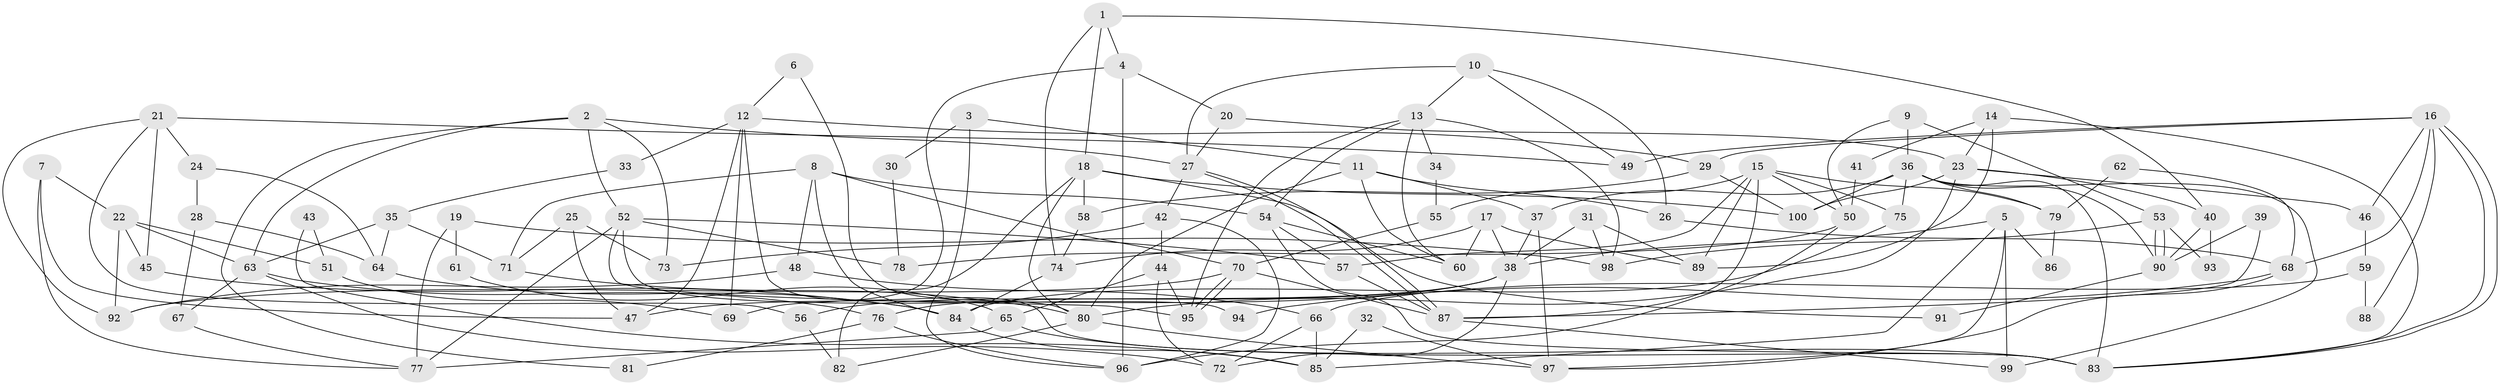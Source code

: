 // Generated by graph-tools (version 1.1) at 2025/11/02/21/25 10:11:14]
// undirected, 100 vertices, 200 edges
graph export_dot {
graph [start="1"]
  node [color=gray90,style=filled];
  1;
  2;
  3;
  4;
  5;
  6;
  7;
  8;
  9;
  10;
  11;
  12;
  13;
  14;
  15;
  16;
  17;
  18;
  19;
  20;
  21;
  22;
  23;
  24;
  25;
  26;
  27;
  28;
  29;
  30;
  31;
  32;
  33;
  34;
  35;
  36;
  37;
  38;
  39;
  40;
  41;
  42;
  43;
  44;
  45;
  46;
  47;
  48;
  49;
  50;
  51;
  52;
  53;
  54;
  55;
  56;
  57;
  58;
  59;
  60;
  61;
  62;
  63;
  64;
  65;
  66;
  67;
  68;
  69;
  70;
  71;
  72;
  73;
  74;
  75;
  76;
  77;
  78;
  79;
  80;
  81;
  82;
  83;
  84;
  85;
  86;
  87;
  88;
  89;
  90;
  91;
  92;
  93;
  94;
  95;
  96;
  97;
  98;
  99;
  100;
  1 -- 18;
  1 -- 4;
  1 -- 40;
  1 -- 74;
  2 -- 63;
  2 -- 52;
  2 -- 27;
  2 -- 73;
  2 -- 81;
  3 -- 96;
  3 -- 11;
  3 -- 30;
  4 -- 20;
  4 -- 96;
  4 -- 69;
  5 -- 38;
  5 -- 85;
  5 -- 86;
  5 -- 97;
  5 -- 99;
  6 -- 80;
  6 -- 12;
  7 -- 47;
  7 -- 77;
  7 -- 22;
  8 -- 70;
  8 -- 84;
  8 -- 48;
  8 -- 54;
  8 -- 71;
  9 -- 36;
  9 -- 50;
  9 -- 53;
  10 -- 27;
  10 -- 13;
  10 -- 26;
  10 -- 49;
  11 -- 80;
  11 -- 37;
  11 -- 26;
  11 -- 60;
  12 -- 29;
  12 -- 83;
  12 -- 33;
  12 -- 47;
  12 -- 69;
  13 -- 60;
  13 -- 98;
  13 -- 34;
  13 -- 54;
  13 -- 95;
  14 -- 83;
  14 -- 23;
  14 -- 41;
  14 -- 89;
  15 -- 87;
  15 -- 57;
  15 -- 50;
  15 -- 55;
  15 -- 75;
  15 -- 79;
  15 -- 89;
  16 -- 68;
  16 -- 83;
  16 -- 83;
  16 -- 29;
  16 -- 46;
  16 -- 49;
  16 -- 88;
  17 -- 89;
  17 -- 60;
  17 -- 38;
  17 -- 74;
  18 -- 100;
  18 -- 58;
  18 -- 80;
  18 -- 82;
  18 -- 91;
  19 -- 77;
  19 -- 98;
  19 -- 61;
  20 -- 23;
  20 -- 27;
  21 -- 49;
  21 -- 92;
  21 -- 24;
  21 -- 45;
  21 -- 56;
  22 -- 45;
  22 -- 51;
  22 -- 63;
  22 -- 92;
  23 -- 80;
  23 -- 40;
  23 -- 46;
  23 -- 100;
  24 -- 64;
  24 -- 28;
  25 -- 47;
  25 -- 71;
  25 -- 73;
  26 -- 68;
  27 -- 87;
  27 -- 87;
  27 -- 42;
  28 -- 64;
  28 -- 67;
  29 -- 100;
  29 -- 58;
  30 -- 78;
  31 -- 38;
  31 -- 89;
  31 -- 98;
  32 -- 85;
  32 -- 97;
  33 -- 35;
  34 -- 55;
  35 -- 63;
  35 -- 71;
  35 -- 64;
  36 -- 99;
  36 -- 83;
  36 -- 37;
  36 -- 75;
  36 -- 79;
  36 -- 90;
  36 -- 100;
  37 -- 97;
  37 -- 38;
  38 -- 47;
  38 -- 56;
  38 -- 72;
  38 -- 76;
  39 -- 90;
  39 -- 87;
  40 -- 90;
  40 -- 93;
  41 -- 50;
  42 -- 73;
  42 -- 44;
  42 -- 96;
  43 -- 85;
  43 -- 51;
  44 -- 95;
  44 -- 65;
  44 -- 72;
  45 -- 84;
  46 -- 59;
  48 -- 92;
  48 -- 66;
  50 -- 96;
  50 -- 78;
  51 -- 69;
  52 -- 95;
  52 -- 77;
  52 -- 57;
  52 -- 78;
  52 -- 94;
  53 -- 90;
  53 -- 90;
  53 -- 93;
  53 -- 98;
  54 -- 57;
  54 -- 60;
  54 -- 83;
  55 -- 70;
  56 -- 82;
  57 -- 87;
  58 -- 74;
  59 -- 66;
  59 -- 88;
  61 -- 65;
  62 -- 68;
  62 -- 79;
  63 -- 72;
  63 -- 67;
  63 -- 76;
  64 -- 84;
  65 -- 83;
  65 -- 77;
  66 -- 72;
  66 -- 85;
  67 -- 77;
  68 -- 97;
  68 -- 94;
  70 -- 87;
  70 -- 95;
  70 -- 95;
  70 -- 92;
  71 -- 80;
  74 -- 84;
  75 -- 84;
  76 -- 81;
  76 -- 96;
  79 -- 86;
  80 -- 82;
  80 -- 97;
  84 -- 85;
  87 -- 99;
  90 -- 91;
}
